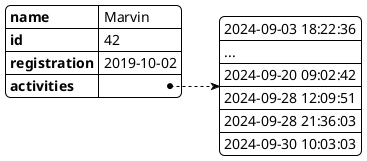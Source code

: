 @startyaml
!theme plain
name: Marvin
id: 42
registration: 2019-10-02
activities:
  - 2024-09-03 18:22:36
  - ...
  - 2024-09-20 09:02:42
  - 2024-09-28 12:09:51
  - 2024-09-28 21:36:03
  - 2024-09-30 10:03:03

@endyaml
